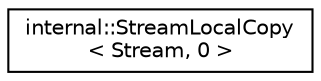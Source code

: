 digraph "Graphical Class Hierarchy"
{
 // LATEX_PDF_SIZE
  edge [fontname="Helvetica",fontsize="10",labelfontname="Helvetica",labelfontsize="10"];
  node [fontname="Helvetica",fontsize="10",shape=record];
  rankdir="LR";
  Node0 [label="internal::StreamLocalCopy\l\< Stream, 0 \>",height=0.2,width=0.4,color="black", fillcolor="white", style="filled",URL="$classinternal_1_1_stream_local_copy_3_01_stream_00_010_01_4.html",tooltip="Keep reference."];
}
